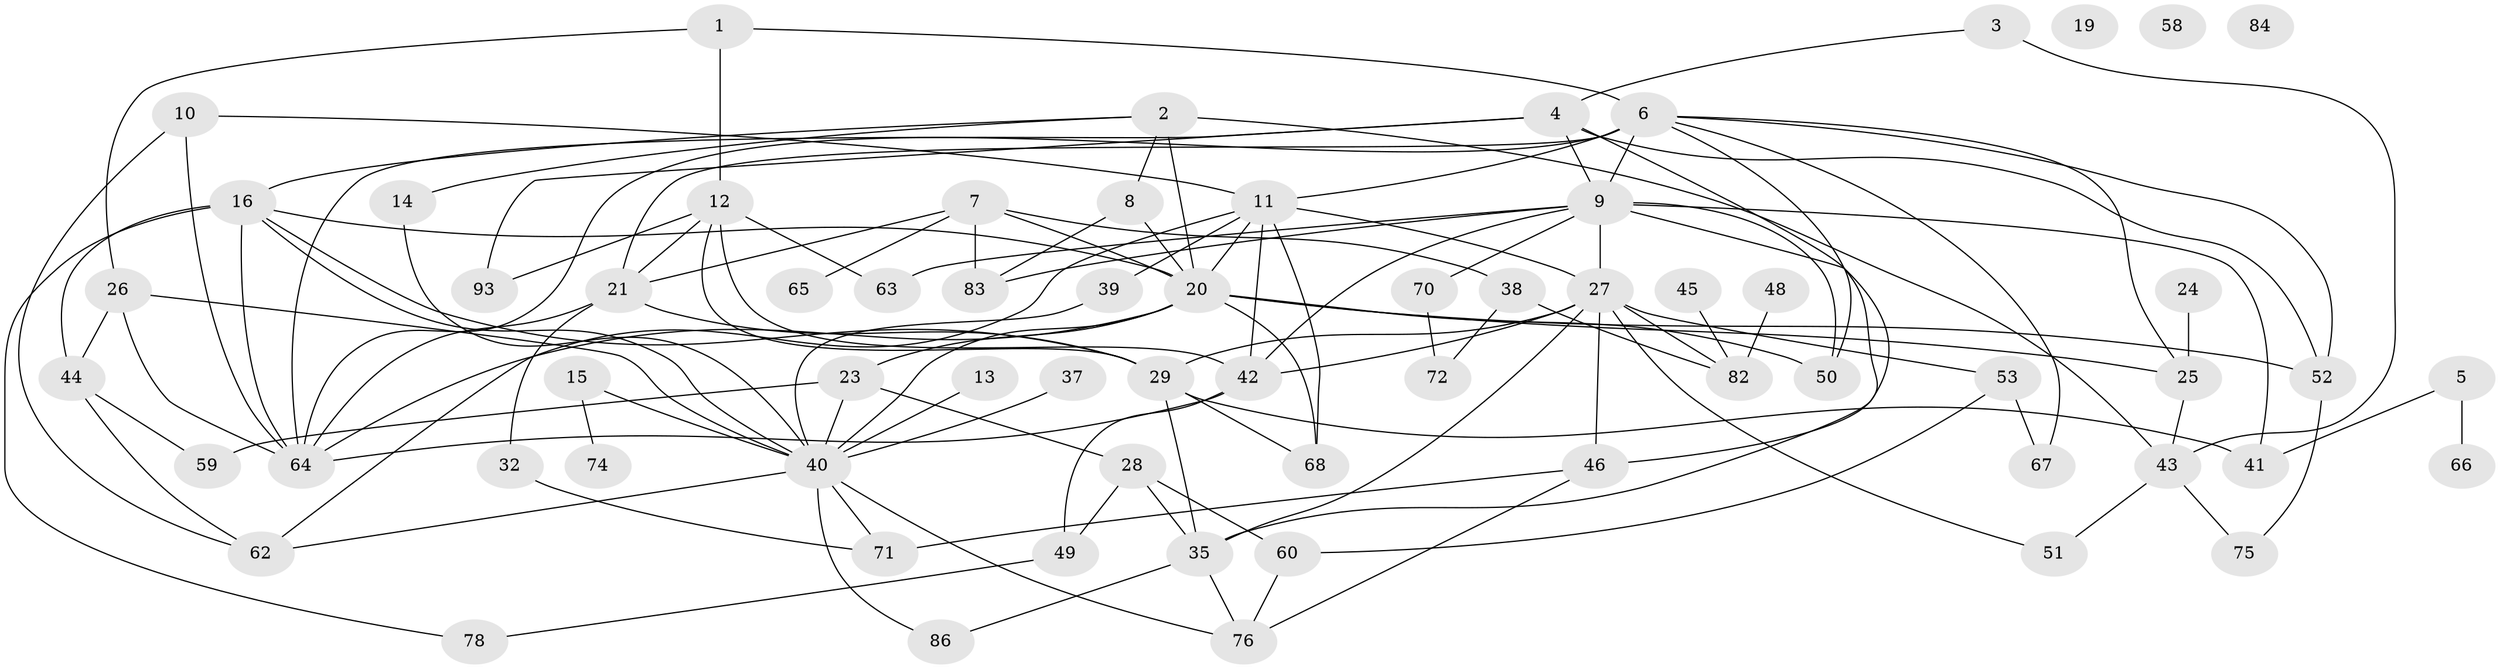 // original degree distribution, {3: 0.2631578947368421, 4: 0.2, 2: 0.2, 6: 0.06315789473684211, 5: 0.11578947368421053, 1: 0.09473684210526316, 0: 0.031578947368421054, 7: 0.010526315789473684, 8: 0.021052631578947368}
// Generated by graph-tools (version 1.1) at 2025/16/03/04/25 18:16:38]
// undirected, 66 vertices, 122 edges
graph export_dot {
graph [start="1"]
  node [color=gray90,style=filled];
  1;
  2 [super="+57+36"];
  3;
  4 [super="+31+17"];
  5;
  6 [super="+33+18"];
  7;
  8;
  9 [super="+88+34"];
  10;
  11 [super="+89"];
  12 [super="+80"];
  13 [super="+54"];
  14;
  15;
  16 [super="+22+87"];
  19;
  20 [super="+77"];
  21 [super="+94"];
  23;
  24;
  25;
  26;
  27 [super="+56+30"];
  28 [super="+90"];
  29;
  32;
  35;
  37;
  38;
  39;
  40 [super="+47+79"];
  41;
  42;
  43;
  44;
  45;
  46 [super="+61"];
  48;
  49;
  50 [super="+81"];
  51;
  52;
  53;
  58;
  59;
  60;
  62;
  63;
  64 [super="+95+85+69"];
  65;
  66;
  67;
  68;
  70;
  71;
  72;
  74;
  75;
  76;
  78;
  82 [super="+91"];
  83;
  84;
  86;
  93;
  1 -- 26;
  1 -- 6;
  1 -- 12;
  2 -- 8;
  2 -- 14;
  2 -- 16;
  2 -- 20 [weight=2];
  2 -- 43;
  3 -- 43;
  3 -- 4;
  4 -- 52;
  4 -- 93;
  4 -- 46;
  4 -- 9;
  4 -- 64 [weight=2];
  5 -- 41;
  5 -- 66;
  6 -- 25;
  6 -- 50;
  6 -- 9;
  6 -- 21;
  6 -- 64;
  6 -- 67;
  6 -- 52;
  6 -- 11;
  7 -- 38;
  7 -- 65;
  7 -- 83;
  7 -- 21;
  7 -- 20;
  8 -- 83;
  8 -- 20;
  9 -- 41;
  9 -- 50 [weight=2];
  9 -- 35;
  9 -- 70;
  9 -- 42;
  9 -- 83;
  9 -- 63;
  9 -- 27;
  10 -- 11;
  10 -- 62;
  10 -- 64;
  11 -- 62;
  11 -- 68;
  11 -- 39;
  11 -- 42;
  11 -- 27;
  11 -- 20;
  12 -- 29;
  12 -- 63 [weight=2];
  12 -- 93;
  12 -- 21;
  12 -- 42;
  13 -- 40;
  14 -- 40;
  15 -- 74;
  15 -- 40;
  16 -- 29;
  16 -- 78;
  16 -- 44;
  16 -- 20;
  16 -- 40;
  16 -- 64;
  20 -- 50;
  20 -- 64 [weight=2];
  20 -- 68;
  20 -- 52;
  20 -- 23;
  20 -- 25;
  20 -- 40;
  21 -- 29;
  21 -- 32;
  21 -- 64;
  23 -- 28;
  23 -- 59;
  23 -- 40;
  24 -- 25;
  25 -- 43;
  26 -- 44;
  26 -- 64;
  26 -- 40;
  27 -- 42;
  27 -- 51;
  27 -- 82;
  27 -- 53;
  27 -- 29;
  27 -- 35;
  27 -- 46;
  28 -- 60;
  28 -- 49;
  28 -- 35;
  29 -- 35;
  29 -- 41;
  29 -- 68;
  32 -- 71;
  35 -- 76;
  35 -- 86;
  37 -- 40;
  38 -- 72;
  38 -- 82;
  39 -- 40;
  40 -- 62;
  40 -- 71;
  40 -- 86;
  40 -- 76;
  42 -- 49;
  42 -- 64;
  43 -- 51;
  43 -- 75;
  44 -- 59;
  44 -- 62;
  45 -- 82;
  46 -- 76;
  46 -- 71;
  48 -- 82;
  49 -- 78;
  52 -- 75;
  53 -- 60;
  53 -- 67;
  60 -- 76;
  70 -- 72;
}
